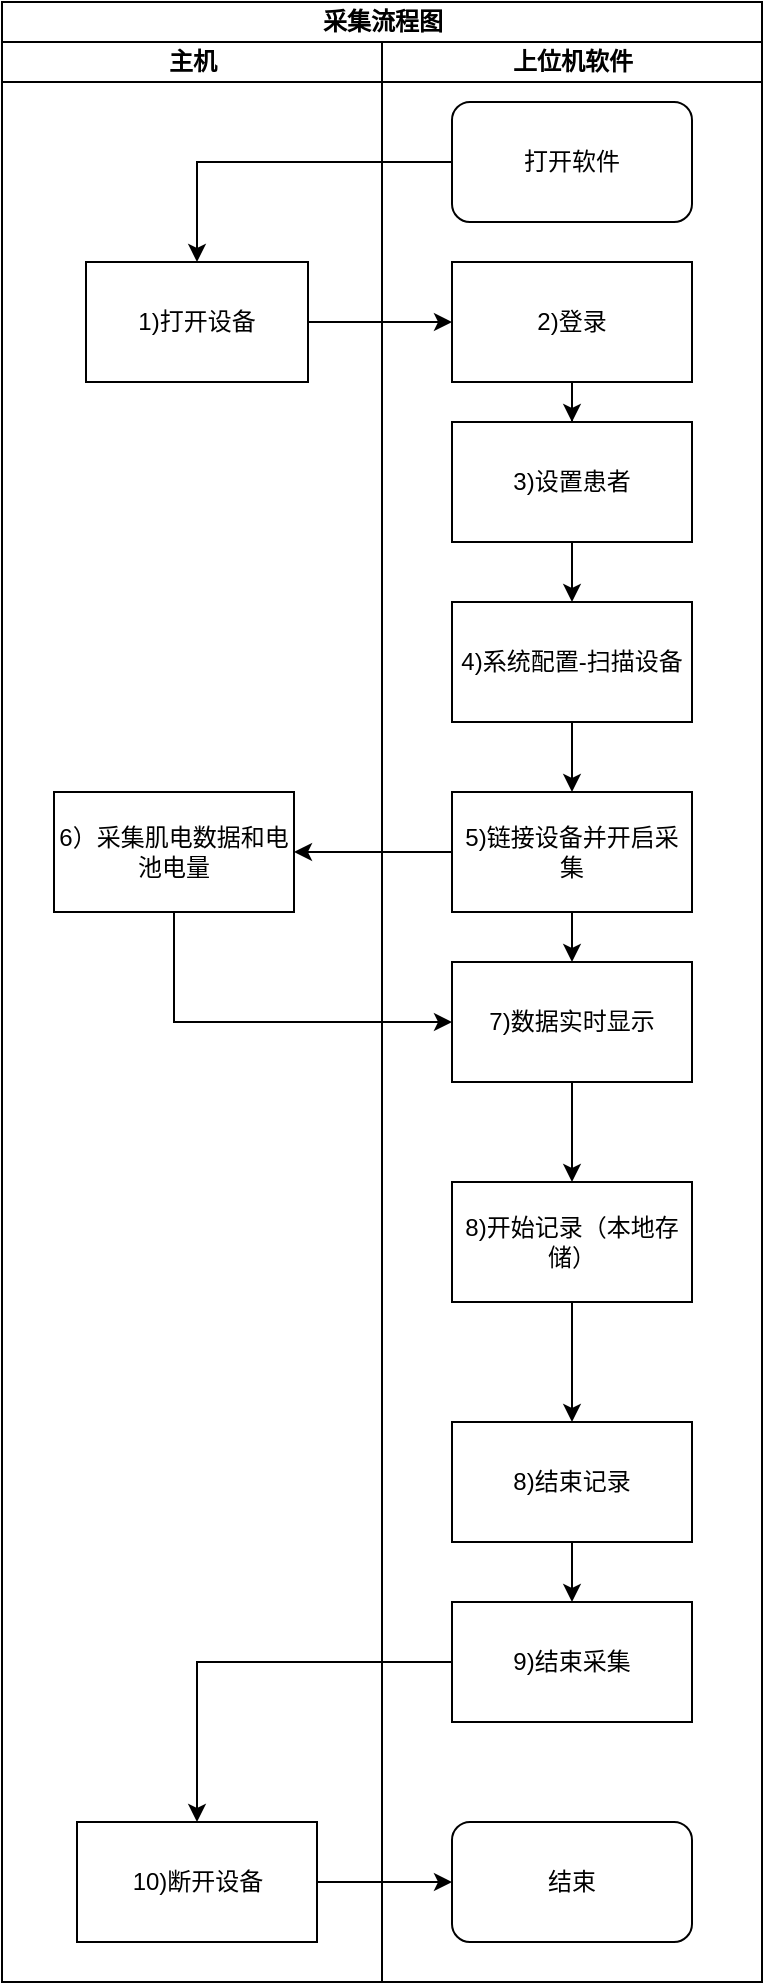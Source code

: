 <mxfile version="22.0.4" type="github">
  <diagram name="第 1 页" id="WV4udOhp3d38fQWaoo-M">
    <mxGraphModel dx="1514" dy="865" grid="1" gridSize="10" guides="1" tooltips="1" connect="1" arrows="1" fold="1" page="1" pageScale="1" pageWidth="827" pageHeight="1169" math="0" shadow="0">
      <root>
        <mxCell id="0" />
        <mxCell id="1" parent="0" />
        <mxCell id="KYkqn3qNp2-1i-7Ed5V6-1" value="采集流程图" style="swimlane;childLayout=stackLayout;resizeParent=1;resizeParentMax=0;startSize=20;html=1;" parent="1" vertex="1">
          <mxGeometry x="224" y="90" width="380" height="990" as="geometry" />
        </mxCell>
        <mxCell id="KYkqn3qNp2-1i-7Ed5V6-2" value="主机" style="swimlane;startSize=20;html=1;" parent="KYkqn3qNp2-1i-7Ed5V6-1" vertex="1">
          <mxGeometry y="20" width="190" height="970" as="geometry" />
        </mxCell>
        <mxCell id="KYkqn3qNp2-1i-7Ed5V6-6" value="1)打开设备" style="whiteSpace=wrap;html=1;rounded=0;" parent="KYkqn3qNp2-1i-7Ed5V6-2" vertex="1">
          <mxGeometry x="42.0" y="110" width="111" height="60" as="geometry" />
        </mxCell>
        <mxCell id="KYkqn3qNp2-1i-7Ed5V6-23" value="10)断开设备" style="whiteSpace=wrap;html=1;rounded=0;" parent="KYkqn3qNp2-1i-7Ed5V6-2" vertex="1">
          <mxGeometry x="37.5" y="890" width="120" height="60" as="geometry" />
        </mxCell>
        <mxCell id="Djb-C0mApS_aiT4mht13-1" value="6）采集肌电数据和电池电量" style="whiteSpace=wrap;html=1;rounded=0;" vertex="1" parent="KYkqn3qNp2-1i-7Ed5V6-2">
          <mxGeometry x="26" y="375" width="120" height="60" as="geometry" />
        </mxCell>
        <mxCell id="KYkqn3qNp2-1i-7Ed5V6-24" value="" style="edgeStyle=orthogonalEdgeStyle;rounded=0;orthogonalLoop=1;jettySize=auto;html=1;" parent="KYkqn3qNp2-1i-7Ed5V6-1" source="KYkqn3qNp2-1i-7Ed5V6-21" target="KYkqn3qNp2-1i-7Ed5V6-23" edge="1">
          <mxGeometry relative="1" as="geometry" />
        </mxCell>
        <mxCell id="KYkqn3qNp2-1i-7Ed5V6-26" value="" style="edgeStyle=orthogonalEdgeStyle;rounded=0;orthogonalLoop=1;jettySize=auto;html=1;" parent="KYkqn3qNp2-1i-7Ed5V6-1" source="KYkqn3qNp2-1i-7Ed5V6-23" target="KYkqn3qNp2-1i-7Ed5V6-25" edge="1">
          <mxGeometry relative="1" as="geometry" />
        </mxCell>
        <mxCell id="KYkqn3qNp2-1i-7Ed5V6-3" value="上位机软件" style="swimlane;startSize=20;html=1;" parent="KYkqn3qNp2-1i-7Ed5V6-1" vertex="1">
          <mxGeometry x="190" y="20" width="190" height="970" as="geometry" />
        </mxCell>
        <mxCell id="KYkqn3qNp2-1i-7Ed5V6-5" value="打开软件" style="rounded=1;whiteSpace=wrap;html=1;" parent="KYkqn3qNp2-1i-7Ed5V6-3" vertex="1">
          <mxGeometry x="35" y="30" width="120" height="60" as="geometry" />
        </mxCell>
        <mxCell id="KYkqn3qNp2-1i-7Ed5V6-12" value="" style="edgeStyle=orthogonalEdgeStyle;rounded=0;orthogonalLoop=1;jettySize=auto;html=1;" parent="KYkqn3qNp2-1i-7Ed5V6-3" source="KYkqn3qNp2-1i-7Ed5V6-9" target="KYkqn3qNp2-1i-7Ed5V6-11" edge="1">
          <mxGeometry relative="1" as="geometry" />
        </mxCell>
        <mxCell id="KYkqn3qNp2-1i-7Ed5V6-9" value="2)登录" style="whiteSpace=wrap;html=1;rounded=0;" parent="KYkqn3qNp2-1i-7Ed5V6-3" vertex="1">
          <mxGeometry x="35" y="110" width="120" height="60" as="geometry" />
        </mxCell>
        <mxCell id="KYkqn3qNp2-1i-7Ed5V6-14" value="" style="edgeStyle=orthogonalEdgeStyle;rounded=0;orthogonalLoop=1;jettySize=auto;html=1;" parent="KYkqn3qNp2-1i-7Ed5V6-3" source="KYkqn3qNp2-1i-7Ed5V6-11" target="KYkqn3qNp2-1i-7Ed5V6-13" edge="1">
          <mxGeometry relative="1" as="geometry" />
        </mxCell>
        <mxCell id="KYkqn3qNp2-1i-7Ed5V6-11" value="3)设置患者" style="whiteSpace=wrap;html=1;rounded=0;" parent="KYkqn3qNp2-1i-7Ed5V6-3" vertex="1">
          <mxGeometry x="35" y="190" width="120" height="60" as="geometry" />
        </mxCell>
        <mxCell id="KYkqn3qNp2-1i-7Ed5V6-16" value="" style="edgeStyle=orthogonalEdgeStyle;rounded=0;orthogonalLoop=1;jettySize=auto;html=1;" parent="KYkqn3qNp2-1i-7Ed5V6-3" source="KYkqn3qNp2-1i-7Ed5V6-13" target="KYkqn3qNp2-1i-7Ed5V6-15" edge="1">
          <mxGeometry relative="1" as="geometry" />
        </mxCell>
        <mxCell id="KYkqn3qNp2-1i-7Ed5V6-13" value="4)系统配置-扫描设备" style="whiteSpace=wrap;html=1;rounded=0;" parent="KYkqn3qNp2-1i-7Ed5V6-3" vertex="1">
          <mxGeometry x="35" y="280" width="120" height="60" as="geometry" />
        </mxCell>
        <mxCell id="KYkqn3qNp2-1i-7Ed5V6-18" value="" style="edgeStyle=orthogonalEdgeStyle;rounded=0;orthogonalLoop=1;jettySize=auto;html=1;" parent="KYkqn3qNp2-1i-7Ed5V6-3" source="KYkqn3qNp2-1i-7Ed5V6-15" target="KYkqn3qNp2-1i-7Ed5V6-17" edge="1">
          <mxGeometry relative="1" as="geometry" />
        </mxCell>
        <mxCell id="KYkqn3qNp2-1i-7Ed5V6-15" value="5)链接设备并开启采集" style="whiteSpace=wrap;html=1;rounded=0;glass=0;shadow=0;" parent="KYkqn3qNp2-1i-7Ed5V6-3" vertex="1">
          <mxGeometry x="35" y="375" width="120" height="60" as="geometry" />
        </mxCell>
        <mxCell id="Djb-C0mApS_aiT4mht13-7" value="" style="edgeStyle=orthogonalEdgeStyle;rounded=0;orthogonalLoop=1;jettySize=auto;html=1;" edge="1" parent="KYkqn3qNp2-1i-7Ed5V6-3" source="KYkqn3qNp2-1i-7Ed5V6-17" target="Djb-C0mApS_aiT4mht13-6">
          <mxGeometry relative="1" as="geometry" />
        </mxCell>
        <mxCell id="KYkqn3qNp2-1i-7Ed5V6-17" value="7)数据实时显示" style="whiteSpace=wrap;html=1;rounded=0;" parent="KYkqn3qNp2-1i-7Ed5V6-3" vertex="1">
          <mxGeometry x="35" y="460" width="120" height="60" as="geometry" />
        </mxCell>
        <mxCell id="KYkqn3qNp2-1i-7Ed5V6-22" value="" style="edgeStyle=orthogonalEdgeStyle;rounded=0;orthogonalLoop=1;jettySize=auto;html=1;" parent="KYkqn3qNp2-1i-7Ed5V6-3" source="KYkqn3qNp2-1i-7Ed5V6-19" target="KYkqn3qNp2-1i-7Ed5V6-21" edge="1">
          <mxGeometry relative="1" as="geometry" />
        </mxCell>
        <mxCell id="KYkqn3qNp2-1i-7Ed5V6-19" value="8)结束记录" style="whiteSpace=wrap;html=1;rounded=0;" parent="KYkqn3qNp2-1i-7Ed5V6-3" vertex="1">
          <mxGeometry x="35" y="690" width="120" height="60" as="geometry" />
        </mxCell>
        <mxCell id="KYkqn3qNp2-1i-7Ed5V6-21" value="9)结束采集" style="whiteSpace=wrap;html=1;rounded=0;" parent="KYkqn3qNp2-1i-7Ed5V6-3" vertex="1">
          <mxGeometry x="35" y="780" width="120" height="60" as="geometry" />
        </mxCell>
        <mxCell id="KYkqn3qNp2-1i-7Ed5V6-25" value="结束" style="whiteSpace=wrap;html=1;rounded=1;" parent="KYkqn3qNp2-1i-7Ed5V6-3" vertex="1">
          <mxGeometry x="35" y="890" width="120" height="60" as="geometry" />
        </mxCell>
        <mxCell id="Djb-C0mApS_aiT4mht13-9" value="" style="edgeStyle=orthogonalEdgeStyle;rounded=0;orthogonalLoop=1;jettySize=auto;html=1;" edge="1" parent="KYkqn3qNp2-1i-7Ed5V6-3" source="Djb-C0mApS_aiT4mht13-6" target="KYkqn3qNp2-1i-7Ed5V6-19">
          <mxGeometry relative="1" as="geometry" />
        </mxCell>
        <mxCell id="Djb-C0mApS_aiT4mht13-6" value="8)开始记录（本地存储）" style="whiteSpace=wrap;html=1;rounded=0;" vertex="1" parent="KYkqn3qNp2-1i-7Ed5V6-3">
          <mxGeometry x="35" y="570" width="120" height="60" as="geometry" />
        </mxCell>
        <mxCell id="KYkqn3qNp2-1i-7Ed5V6-7" value="" style="edgeStyle=orthogonalEdgeStyle;rounded=0;orthogonalLoop=1;jettySize=auto;html=1;" parent="KYkqn3qNp2-1i-7Ed5V6-1" source="KYkqn3qNp2-1i-7Ed5V6-5" target="KYkqn3qNp2-1i-7Ed5V6-6" edge="1">
          <mxGeometry relative="1" as="geometry" />
        </mxCell>
        <mxCell id="KYkqn3qNp2-1i-7Ed5V6-10" value="" style="edgeStyle=orthogonalEdgeStyle;rounded=0;orthogonalLoop=1;jettySize=auto;html=1;" parent="KYkqn3qNp2-1i-7Ed5V6-1" source="KYkqn3qNp2-1i-7Ed5V6-6" target="KYkqn3qNp2-1i-7Ed5V6-9" edge="1">
          <mxGeometry relative="1" as="geometry" />
        </mxCell>
        <mxCell id="Djb-C0mApS_aiT4mht13-2" value="" style="edgeStyle=orthogonalEdgeStyle;rounded=0;orthogonalLoop=1;jettySize=auto;html=1;" edge="1" parent="KYkqn3qNp2-1i-7Ed5V6-1" source="KYkqn3qNp2-1i-7Ed5V6-15" target="Djb-C0mApS_aiT4mht13-1">
          <mxGeometry relative="1" as="geometry" />
        </mxCell>
        <mxCell id="Djb-C0mApS_aiT4mht13-5" style="edgeStyle=orthogonalEdgeStyle;rounded=0;orthogonalLoop=1;jettySize=auto;html=1;entryX=0;entryY=0.5;entryDx=0;entryDy=0;" edge="1" parent="KYkqn3qNp2-1i-7Ed5V6-1" source="Djb-C0mApS_aiT4mht13-1" target="KYkqn3qNp2-1i-7Ed5V6-17">
          <mxGeometry relative="1" as="geometry">
            <Array as="points">
              <mxPoint x="86" y="510" />
            </Array>
          </mxGeometry>
        </mxCell>
      </root>
    </mxGraphModel>
  </diagram>
</mxfile>
